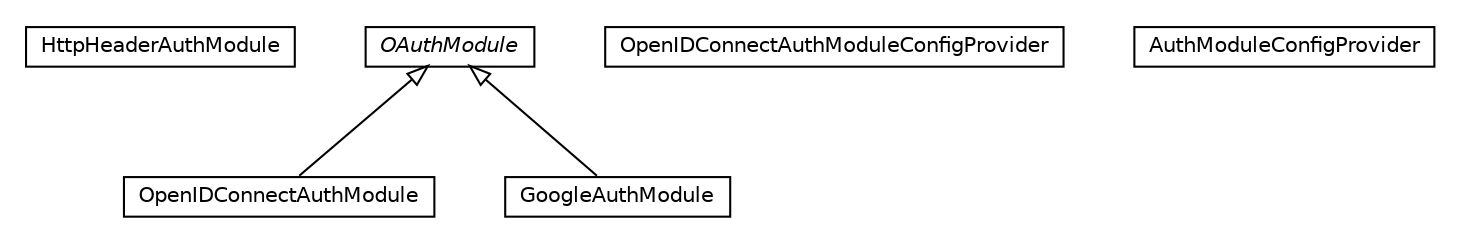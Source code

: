 #!/usr/local/bin/dot
#
# Class diagram 
# Generated by UMLGraph version R5_6-24-gf6e263 (http://www.umlgraph.org/)
#

digraph G {
	edge [fontname="Helvetica",fontsize=10,labelfontname="Helvetica",labelfontsize=10];
	node [fontname="Helvetica",fontsize=10,shape=plaintext];
	nodesep=0.25;
	ranksep=0.5;
	// net.trajano.auth.HttpHeaderAuthModule
	c0 [label=<<table title="net.trajano.auth.HttpHeaderAuthModule" border="0" cellborder="1" cellspacing="0" cellpadding="2" port="p" href="./HttpHeaderAuthModule.html">
		<tr><td><table border="0" cellspacing="0" cellpadding="1">
<tr><td align="center" balign="center"> HttpHeaderAuthModule </td></tr>
		</table></td></tr>
		</table>>, URL="./HttpHeaderAuthModule.html", fontname="Helvetica", fontcolor="black", fontsize=10.0];
	// net.trajano.auth.OAuthModule
	c1 [label=<<table title="net.trajano.auth.OAuthModule" border="0" cellborder="1" cellspacing="0" cellpadding="2" port="p" href="./OAuthModule.html">
		<tr><td><table border="0" cellspacing="0" cellpadding="1">
<tr><td align="center" balign="center"><font face="Helvetica-Oblique"> OAuthModule </font></td></tr>
		</table></td></tr>
		</table>>, URL="./OAuthModule.html", fontname="Helvetica", fontcolor="black", fontsize=10.0];
	// net.trajano.auth.OpenIDConnectAuthModule
	c2 [label=<<table title="net.trajano.auth.OpenIDConnectAuthModule" border="0" cellborder="1" cellspacing="0" cellpadding="2" port="p" href="./OpenIDConnectAuthModule.html">
		<tr><td><table border="0" cellspacing="0" cellpadding="1">
<tr><td align="center" balign="center"> OpenIDConnectAuthModule </td></tr>
		</table></td></tr>
		</table>>, URL="./OpenIDConnectAuthModule.html", fontname="Helvetica", fontcolor="black", fontsize=10.0];
	// net.trajano.auth.OpenIDConnectAuthModuleConfigProvider
	c3 [label=<<table title="net.trajano.auth.OpenIDConnectAuthModuleConfigProvider" border="0" cellborder="1" cellspacing="0" cellpadding="2" port="p" href="./OpenIDConnectAuthModuleConfigProvider.html">
		<tr><td><table border="0" cellspacing="0" cellpadding="1">
<tr><td align="center" balign="center"> OpenIDConnectAuthModuleConfigProvider </td></tr>
		</table></td></tr>
		</table>>, URL="./OpenIDConnectAuthModuleConfigProvider.html", fontname="Helvetica", fontcolor="black", fontsize=10.0];
	// net.trajano.auth.GoogleAuthModule
	c4 [label=<<table title="net.trajano.auth.GoogleAuthModule" border="0" cellborder="1" cellspacing="0" cellpadding="2" port="p" href="./GoogleAuthModule.html">
		<tr><td><table border="0" cellspacing="0" cellpadding="1">
<tr><td align="center" balign="center"> GoogleAuthModule </td></tr>
		</table></td></tr>
		</table>>, URL="./GoogleAuthModule.html", fontname="Helvetica", fontcolor="black", fontsize=10.0];
	// net.trajano.auth.AuthModuleConfigProvider
	c5 [label=<<table title="net.trajano.auth.AuthModuleConfigProvider" border="0" cellborder="1" cellspacing="0" cellpadding="2" port="p" href="./AuthModuleConfigProvider.html">
		<tr><td><table border="0" cellspacing="0" cellpadding="1">
<tr><td align="center" balign="center"> AuthModuleConfigProvider </td></tr>
		</table></td></tr>
		</table>>, URL="./AuthModuleConfigProvider.html", fontname="Helvetica", fontcolor="black", fontsize=10.0];
	//net.trajano.auth.OpenIDConnectAuthModule extends net.trajano.auth.OAuthModule
	c1:p -> c2:p [dir=back,arrowtail=empty];
	//net.trajano.auth.GoogleAuthModule extends net.trajano.auth.OAuthModule
	c1:p -> c4:p [dir=back,arrowtail=empty];
}

